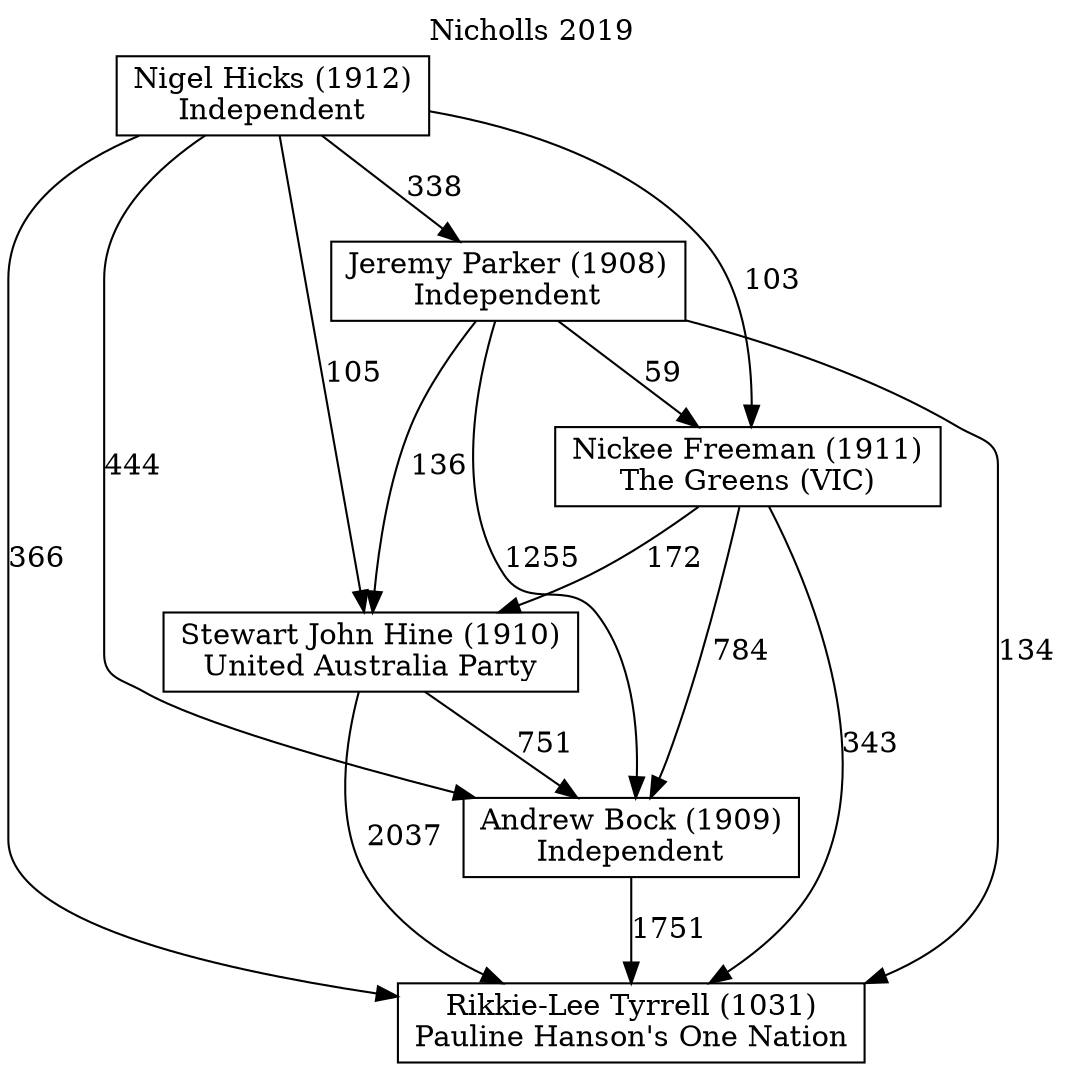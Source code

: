 // House preference flow
digraph "Rikkie-Lee Tyrrell (1031)_Nicholls_2019" {
	graph [label="Nicholls 2019" labelloc=t mclimit=2]
	node [shape=box]
	"Rikkie-Lee Tyrrell (1031)" [label="Rikkie-Lee Tyrrell (1031)
Pauline Hanson's One Nation"]
	"Andrew Bock (1909)" [label="Andrew Bock (1909)
Independent"]
	"Stewart John Hine (1910)" [label="Stewart John Hine (1910)
United Australia Party"]
	"Nickee Freeman (1911)" [label="Nickee Freeman (1911)
The Greens (VIC)"]
	"Jeremy Parker (1908)" [label="Jeremy Parker (1908)
Independent"]
	"Nigel Hicks (1912)" [label="Nigel Hicks (1912)
Independent"]
	"Andrew Bock (1909)" -> "Rikkie-Lee Tyrrell (1031)" [label=1751]
	"Stewart John Hine (1910)" -> "Andrew Bock (1909)" [label=751]
	"Nickee Freeman (1911)" -> "Stewart John Hine (1910)" [label=172]
	"Jeremy Parker (1908)" -> "Nickee Freeman (1911)" [label=59]
	"Nigel Hicks (1912)" -> "Jeremy Parker (1908)" [label=338]
	"Stewart John Hine (1910)" -> "Rikkie-Lee Tyrrell (1031)" [label=2037]
	"Nickee Freeman (1911)" -> "Rikkie-Lee Tyrrell (1031)" [label=343]
	"Jeremy Parker (1908)" -> "Rikkie-Lee Tyrrell (1031)" [label=134]
	"Nigel Hicks (1912)" -> "Rikkie-Lee Tyrrell (1031)" [label=366]
	"Nigel Hicks (1912)" -> "Nickee Freeman (1911)" [label=103]
	"Jeremy Parker (1908)" -> "Stewart John Hine (1910)" [label=136]
	"Nigel Hicks (1912)" -> "Stewart John Hine (1910)" [label=105]
	"Nickee Freeman (1911)" -> "Andrew Bock (1909)" [label=784]
	"Jeremy Parker (1908)" -> "Andrew Bock (1909)" [label=1255]
	"Nigel Hicks (1912)" -> "Andrew Bock (1909)" [label=444]
}
